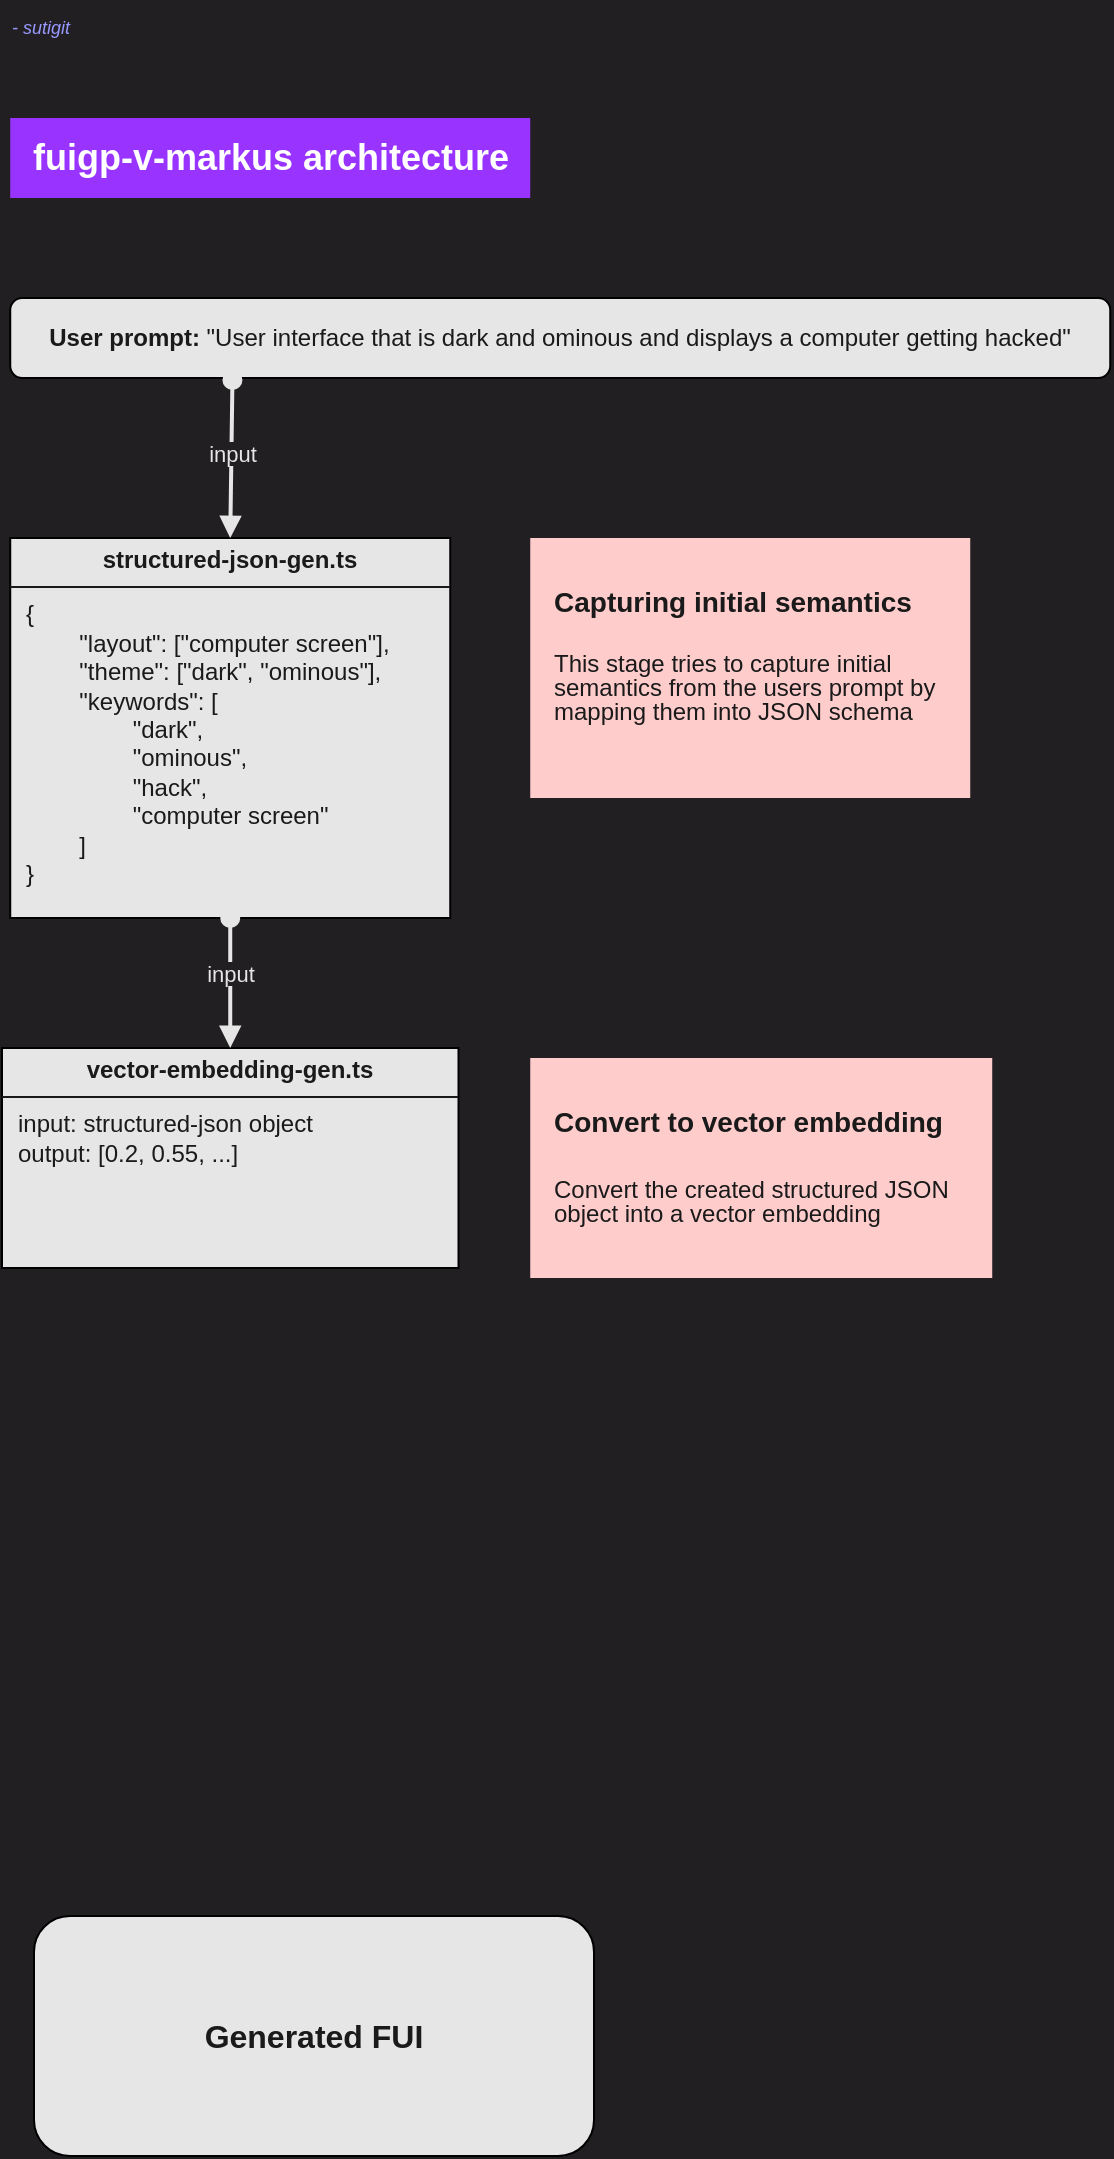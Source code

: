 <mxfile version="25.0.3">
  <diagram id="C5RBs43oDa-KdzZeNtuy" name="Page-1">
    <mxGraphModel dx="1434" dy="759" grid="0" gridSize="10" guides="1" tooltips="1" connect="1" arrows="1" fold="1" page="1" pageScale="1" pageWidth="827" pageHeight="1169" background="#221f22" math="0" shadow="0">
      <root>
        <mxCell id="WIyWlLk6GJQsqaUBKTNV-0" />
        <mxCell id="WIyWlLk6GJQsqaUBKTNV-1" parent="WIyWlLk6GJQsqaUBKTNV-0" />
        <mxCell id="WIyWlLk6GJQsqaUBKTNV-3" value="&lt;b&gt;User prompt:&lt;/b&gt;&amp;nbsp;&lt;span style=&quot;text-wrap-mode: nowrap;&quot;&gt;&quot;User interface that is dark and ominous and displays a computer getting hacked&quot;&lt;/span&gt;" style="rounded=1;whiteSpace=wrap;html=1;fontSize=12;glass=0;strokeWidth=1;shadow=0;align=center;fillColor=#E6E6E6;fontColor=#1A1A1A;labelBorderColor=none;" parent="WIyWlLk6GJQsqaUBKTNV-1" vertex="1">
          <mxGeometry x="140.12" y="193" width="550" height="40" as="geometry" />
        </mxCell>
        <mxCell id="WIyWlLk6GJQsqaUBKTNV-11" value="&lt;font style=&quot;font-size: 16px;&quot;&gt;&lt;b&gt;Generated FUI&lt;/b&gt;&lt;/font&gt;" style="rounded=1;whiteSpace=wrap;html=1;fontSize=12;glass=0;strokeWidth=1;shadow=0;fillStyle=solid;fillColor=#E6E6E6;fontColor=#1A1A1A;" parent="WIyWlLk6GJQsqaUBKTNV-1" vertex="1">
          <mxGeometry x="152" y="1002" width="280" height="120" as="geometry" />
        </mxCell>
        <mxCell id="if9IzrzMUhtBcB4d1U0J-5" value="&lt;h1 style=&quot;margin-top: 0px; line-height: 100%;&quot;&gt;&lt;font style=&quot;line-height: 100%; font-size: 14px;&quot;&gt;Capturing initial semantics&lt;/font&gt;&lt;/h1&gt;&lt;p style=&quot;line-height: 100%;&quot;&gt;This stage tries to capture initial semantics from the users prompt by mapping them into JSON schema&amp;nbsp;&lt;/p&gt;" style="text;html=1;whiteSpace=wrap;overflow=hidden;rounded=0;fillColor=#FFCCCC;fontColor=#1A1A1A;labelBackgroundColor=none;spacing=12;fillStyle=solid;fontFamily=Helvetica;glass=0;shadow=0;strokeColor=none;align=left;" parent="WIyWlLk6GJQsqaUBKTNV-1" vertex="1">
          <mxGeometry x="400.12" y="313" width="220" height="130" as="geometry" />
        </mxCell>
        <mxCell id="a0fFAlC4vpPNby8pKLP0-5" value="" style="edgeStyle=orthogonalEdgeStyle;rounded=0;orthogonalLoop=1;jettySize=auto;html=1;" edge="1" parent="WIyWlLk6GJQsqaUBKTNV-1" source="Mn7JN3Po8hhhXdDn2IO8-6" target="a0fFAlC4vpPNby8pKLP0-1">
          <mxGeometry relative="1" as="geometry" />
        </mxCell>
        <mxCell id="Mn7JN3Po8hhhXdDn2IO8-6" value="&lt;p style=&quot;margin: 4px 0px 0px; text-align: center;&quot;&gt;&lt;b style=&quot;&quot;&gt;structured-json-gen.ts&lt;/b&gt;&lt;/p&gt;&lt;hr size=&quot;1&quot; style=&quot;border-style:solid;&quot;&gt;&lt;p style=&quot;margin:0px;margin-left:8px;&quot;&gt;{&lt;/p&gt;&lt;p style=&quot;margin:0px;margin-left:8px;&quot;&gt;&lt;span style=&quot;white-space: pre;&quot;&gt;&#x9;&lt;/span&gt;&quot;layout&quot;: [&quot;computer screen&quot;],&lt;br&gt;&lt;/p&gt;&lt;p style=&quot;margin:0px;margin-left:8px;&quot;&gt;&lt;span style=&quot;white-space: pre;&quot;&gt;&#x9;&lt;/span&gt;&quot;theme&quot;: [&quot;dark&quot;, &quot;ominous&quot;],&lt;br&gt;&lt;/p&gt;&lt;p style=&quot;margin:0px;margin-left:8px;&quot;&gt;&lt;span style=&quot;white-space: pre;&quot;&gt;&#x9;&lt;/span&gt;&quot;keywords&quot;: [&lt;/p&gt;&lt;p style=&quot;margin:0px;margin-left:8px;&quot;&gt;&lt;span style=&quot;white-space: pre;&quot;&gt;&#x9;&lt;/span&gt;&lt;span style=&quot;white-space: pre;&quot;&gt;&#x9;&lt;/span&gt;&quot;dark&quot;,&amp;nbsp;&lt;/p&gt;&lt;p style=&quot;margin:0px;margin-left:8px;&quot;&gt;&lt;span style=&quot;white-space: pre;&quot;&gt;&#x9;&lt;/span&gt;&lt;span style=&quot;white-space: pre;&quot;&gt;&#x9;&lt;/span&gt;&quot;ominous&quot;,&lt;/p&gt;&lt;p style=&quot;margin:0px;margin-left:8px;&quot;&gt;&amp;nbsp; &lt;span style=&quot;white-space: pre;&quot;&gt;&#x9;&lt;/span&gt;&lt;span style=&quot;white-space: pre;&quot;&gt;&#x9;&lt;/span&gt;&quot;hack&quot;,&amp;nbsp;&lt;/p&gt;&lt;p style=&quot;margin:0px;margin-left:8px;&quot;&gt;&lt;span style=&quot;white-space: pre;&quot;&gt;&#x9;&lt;/span&gt;&lt;span style=&quot;white-space: pre;&quot;&gt;&#x9;&lt;/span&gt;&quot;computer screen&quot;&lt;/p&gt;&lt;p style=&quot;margin:0px;margin-left:8px;&quot;&gt;&lt;span style=&quot;white-space: pre;&quot;&gt;&#x9;&lt;/span&gt;]&lt;br&gt;&lt;/p&gt;&lt;p style=&quot;margin:0px;margin-left:8px;&quot;&gt;}&lt;/p&gt;" style="verticalAlign=top;align=left;overflow=fill;html=1;whiteSpace=wrap;labelBackgroundColor=none;fontColor=#1A1A1A;spacing=2;spacingLeft=7;labelBorderColor=none;fillStyle=solid;fillColor=#E6E6E6;" parent="WIyWlLk6GJQsqaUBKTNV-1" vertex="1">
          <mxGeometry x="140.12" y="313" width="220" height="190" as="geometry" />
        </mxCell>
        <mxCell id="Mn7JN3Po8hhhXdDn2IO8-7" value="&lt;font style=&quot;font-size: 18px;&quot;&gt;&lt;b&gt;fuigp-v-markus architecture&lt;/b&gt;&lt;/font&gt;" style="text;html=1;align=center;verticalAlign=middle;resizable=0;points=[];autosize=1;strokeColor=none;fillColor=#9933FF;fillStyle=solid;fontColor=#FFFFFF;" parent="WIyWlLk6GJQsqaUBKTNV-1" vertex="1">
          <mxGeometry x="140.12" y="103" width="260" height="40" as="geometry" />
        </mxCell>
        <mxCell id="Mn7JN3Po8hhhXdDn2IO8-9" value="&lt;font style=&quot;background-color: rgb(34, 31, 34);&quot; color=&quot;#e6e6e6&quot;&gt;input&lt;/font&gt;" style="html=1;verticalAlign=bottom;startArrow=oval;startFill=1;endArrow=block;startSize=8;curved=0;rounded=0;entryX=0.5;entryY=0;entryDx=0;entryDy=0;strokeWidth=2;strokeColor=#E6E6E6;exitX=0.202;exitY=1.025;exitDx=0;exitDy=0;exitPerimeter=0;labelBackgroundColor=none;spacing=5;" parent="WIyWlLk6GJQsqaUBKTNV-1" source="WIyWlLk6GJQsqaUBKTNV-3" target="Mn7JN3Po8hhhXdDn2IO8-6" edge="1">
          <mxGeometry x="0.241" width="60" relative="1" as="geometry">
            <mxPoint x="261.12" y="263" as="sourcePoint" />
            <mxPoint x="441.12" y="363" as="targetPoint" />
            <mxPoint as="offset" />
          </mxGeometry>
        </mxCell>
        <mxCell id="a0fFAlC4vpPNby8pKLP0-0" value="&lt;font style=&quot;font-size: 9px;&quot;&gt;&lt;i style=&quot;&quot;&gt;- sutigit&lt;/i&gt;&lt;/font&gt;" style="text;html=1;align=left;verticalAlign=middle;resizable=0;points=[];autosize=1;strokeColor=none;fillColor=none;fontColor=#9999FF;" vertex="1" parent="WIyWlLk6GJQsqaUBKTNV-1">
          <mxGeometry x="139" y="44" width="47" height="26" as="geometry" />
        </mxCell>
        <mxCell id="a0fFAlC4vpPNby8pKLP0-1" value="&lt;p style=&quot;margin: 4px 0px 0px; text-align: center;&quot;&gt;&lt;b style=&quot;&quot;&gt;vector-embedding-gen.ts&lt;/b&gt;&lt;/p&gt;&lt;hr size=&quot;1&quot; style=&quot;border-style:solid;&quot;&gt;&lt;p style=&quot;margin: 0px 0px 0px 8px;&quot;&gt;input: structured-json object&lt;/p&gt;&lt;p style=&quot;margin: 0px 0px 0px 8px;&quot;&gt;output: [0.2, 0.55, ...]&lt;/p&gt;" style="verticalAlign=top;align=left;overflow=fill;html=1;whiteSpace=wrap;labelBackgroundColor=none;fontColor=#1A1A1A;spacing=2;spacingLeft=7;labelBorderColor=none;fillStyle=solid;fillColor=#E6E6E6;" vertex="1" parent="WIyWlLk6GJQsqaUBKTNV-1">
          <mxGeometry x="136" y="568" width="228.25" height="110" as="geometry" />
        </mxCell>
        <mxCell id="a0fFAlC4vpPNby8pKLP0-2" value="&lt;h1 style=&quot;margin-top: 0px; line-height: 100%;&quot;&gt;&lt;span style=&quot;font-size: 14px;&quot;&gt;Convert to vector embedding&lt;/span&gt;&lt;/h1&gt;&lt;p style=&quot;line-height: 100%;&quot;&gt;Convert the created structured JSON object into a vector embedding&amp;nbsp;&lt;/p&gt;" style="text;html=1;whiteSpace=wrap;overflow=hidden;rounded=0;fillColor=#FFCCCC;fontColor=#1A1A1A;labelBackgroundColor=none;spacing=12;fillStyle=solid;fontFamily=Helvetica;glass=0;shadow=0;strokeColor=none;" vertex="1" parent="WIyWlLk6GJQsqaUBKTNV-1">
          <mxGeometry x="400.12" y="573" width="231" height="110" as="geometry" />
        </mxCell>
        <mxCell id="a0fFAlC4vpPNby8pKLP0-6" value="&lt;font style=&quot;background-color: rgb(34, 31, 34);&quot; color=&quot;#e6e6e6&quot;&gt;input&lt;/font&gt;" style="html=1;verticalAlign=bottom;startArrow=oval;startFill=1;endArrow=block;startSize=8;curved=0;rounded=0;strokeWidth=2;strokeColor=#E6E6E6;exitX=0.5;exitY=1;exitDx=0;exitDy=0;labelBackgroundColor=none;spacing=5;" edge="1" parent="WIyWlLk6GJQsqaUBKTNV-1" source="Mn7JN3Po8hhhXdDn2IO8-6" target="a0fFAlC4vpPNby8pKLP0-1">
          <mxGeometry x="0.241" width="60" relative="1" as="geometry">
            <mxPoint x="261.12" y="244" as="sourcePoint" />
            <mxPoint x="260.12" y="323" as="targetPoint" />
            <mxPoint as="offset" />
          </mxGeometry>
        </mxCell>
      </root>
    </mxGraphModel>
  </diagram>
</mxfile>
